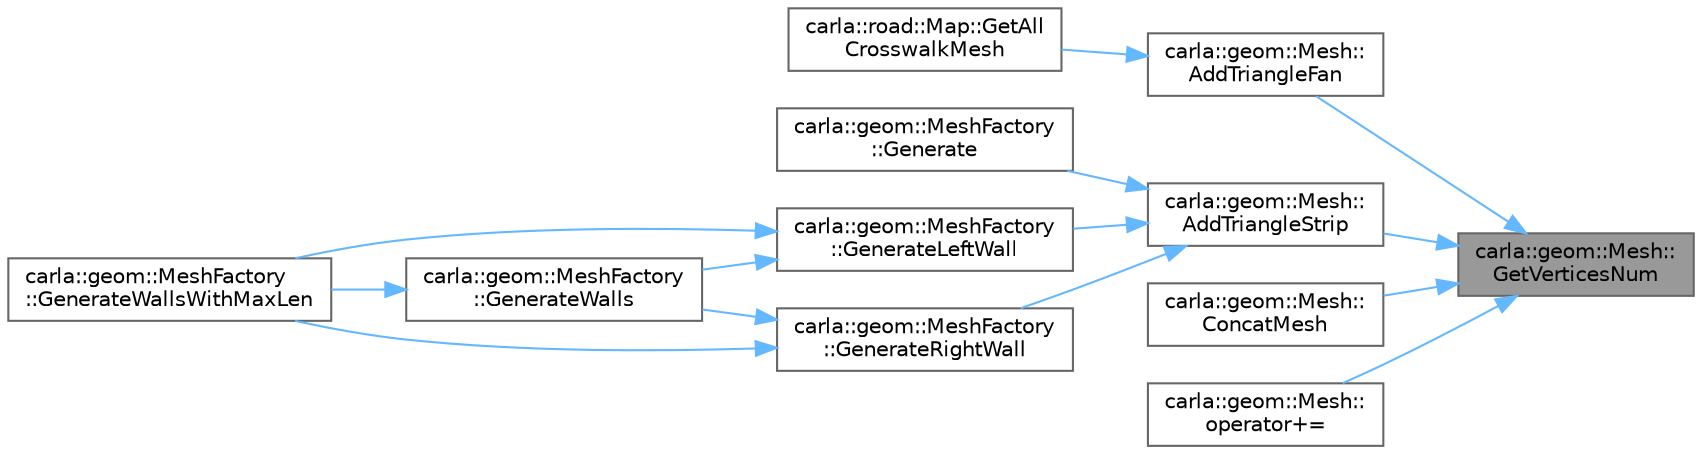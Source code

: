 digraph "carla::geom::Mesh::GetVerticesNum"
{
 // INTERACTIVE_SVG=YES
 // LATEX_PDF_SIZE
  bgcolor="transparent";
  edge [fontname=Helvetica,fontsize=10,labelfontname=Helvetica,labelfontsize=10];
  node [fontname=Helvetica,fontsize=10,shape=box,height=0.2,width=0.4];
  rankdir="RL";
  Node1 [id="Node000001",label="carla::geom::Mesh::\lGetVerticesNum",height=0.2,width=0.4,color="gray40", fillcolor="grey60", style="filled", fontcolor="black",tooltip=" "];
  Node1 -> Node2 [id="edge1_Node000001_Node000002",dir="back",color="steelblue1",style="solid",tooltip=" "];
  Node2 [id="Node000002",label="carla::geom::Mesh::\lAddTriangleFan",height=0.2,width=0.4,color="grey40", fillcolor="white", style="filled",URL="$d0/d02/classcarla_1_1geom_1_1Mesh.html#ac538d39eaf754e40b594a4e02ddab379",tooltip="Adds a triangle fan to the mesh, vertex order is counterclockwise."];
  Node2 -> Node3 [id="edge2_Node000002_Node000003",dir="back",color="steelblue1",style="solid",tooltip=" "];
  Node3 [id="Node000003",label="carla::road::Map::GetAll\lCrosswalkMesh",height=0.2,width=0.4,color="grey40", fillcolor="white", style="filled",URL="$d0/d34/classcarla_1_1road_1_1Map.html#a82b38e5be122b3dd8d155175265f6e88",tooltip="Buids a mesh of all crosswalks based on the OpenDRIVE"];
  Node1 -> Node4 [id="edge3_Node000001_Node000004",dir="back",color="steelblue1",style="solid",tooltip=" "];
  Node4 [id="Node000004",label="carla::geom::Mesh::\lAddTriangleStrip",height=0.2,width=0.4,color="grey40", fillcolor="white", style="filled",URL="$d0/d02/classcarla_1_1geom_1_1Mesh.html#afc814a912c427b43363289e6765a5ba3",tooltip="Adds a triangle strip to the mesh, vertex order is counterclockwise."];
  Node4 -> Node5 [id="edge4_Node000004_Node000005",dir="back",color="steelblue1",style="solid",tooltip=" "];
  Node5 [id="Node000005",label="carla::geom::MeshFactory\l::Generate",height=0.2,width=0.4,color="grey40", fillcolor="white", style="filled",URL="$d6/d3d/classcarla_1_1geom_1_1MeshFactory.html#a1e3c826505f82d1ddffd9f40c39cfa2a",tooltip="Generates a mesh that defines a lane from a given s start and end"];
  Node4 -> Node6 [id="edge5_Node000004_Node000006",dir="back",color="steelblue1",style="solid",tooltip=" "];
  Node6 [id="Node000006",label="carla::geom::MeshFactory\l::GenerateLeftWall",height=0.2,width=0.4,color="grey40", fillcolor="white", style="filled",URL="$d6/d3d/classcarla_1_1geom_1_1MeshFactory.html#a202f9750d3be15d0af4b42b3a90f3662",tooltip="Generates a wall-like mesh at the left side of the lane"];
  Node6 -> Node7 [id="edge6_Node000006_Node000007",dir="back",color="steelblue1",style="solid",tooltip=" "];
  Node7 [id="Node000007",label="carla::geom::MeshFactory\l::GenerateWalls",height=0.2,width=0.4,color="grey40", fillcolor="white", style="filled",URL="$d6/d3d/classcarla_1_1geom_1_1MeshFactory.html#aec242ce8214cea646ba254c0cfc0176a",tooltip="Genrates a mesh representing a wall on the road corners to avoid cars falling down"];
  Node7 -> Node8 [id="edge7_Node000007_Node000008",dir="back",color="steelblue1",style="solid",tooltip=" "];
  Node8 [id="Node000008",label="carla::geom::MeshFactory\l::GenerateWallsWithMaxLen",height=0.2,width=0.4,color="grey40", fillcolor="white", style="filled",URL="$d6/d3d/classcarla_1_1geom_1_1MeshFactory.html#a5588f2f98ea42ade1082db0ef1c8ce7b",tooltip="Generates a list of meshes that defines a lane_section safety wall with a maximum length"];
  Node6 -> Node8 [id="edge8_Node000006_Node000008",dir="back",color="steelblue1",style="solid",tooltip=" "];
  Node4 -> Node9 [id="edge9_Node000004_Node000009",dir="back",color="steelblue1",style="solid",tooltip=" "];
  Node9 [id="Node000009",label="carla::geom::MeshFactory\l::GenerateRightWall",height=0.2,width=0.4,color="grey40", fillcolor="white", style="filled",URL="$d6/d3d/classcarla_1_1geom_1_1MeshFactory.html#a11c673db2f69ad3c21ebba4d068b8c6c",tooltip="Generates a wall-like mesh at the right side of the lane"];
  Node9 -> Node7 [id="edge10_Node000009_Node000007",dir="back",color="steelblue1",style="solid",tooltip=" "];
  Node9 -> Node8 [id="edge11_Node000009_Node000008",dir="back",color="steelblue1",style="solid",tooltip=" "];
  Node1 -> Node10 [id="edge12_Node000001_Node000010",dir="back",color="steelblue1",style="solid",tooltip=" "];
  Node10 [id="Node000010",label="carla::geom::Mesh::\lConcatMesh",height=0.2,width=0.4,color="grey40", fillcolor="white", style="filled",URL="$d0/d02/classcarla_1_1geom_1_1Mesh.html#a233c4f4f48c88e6ac2afc79155dca87c",tooltip="Merges two meshes into a single mesh"];
  Node1 -> Node11 [id="edge13_Node000001_Node000011",dir="back",color="steelblue1",style="solid",tooltip=" "];
  Node11 [id="Node000011",label="carla::geom::Mesh::\loperator+=",height=0.2,width=0.4,color="grey40", fillcolor="white", style="filled",URL="$d0/d02/classcarla_1_1geom_1_1Mesh.html#aab7276862b2080e538f87aa682229f16",tooltip="Merges two meshes into a single mesh"];
}
